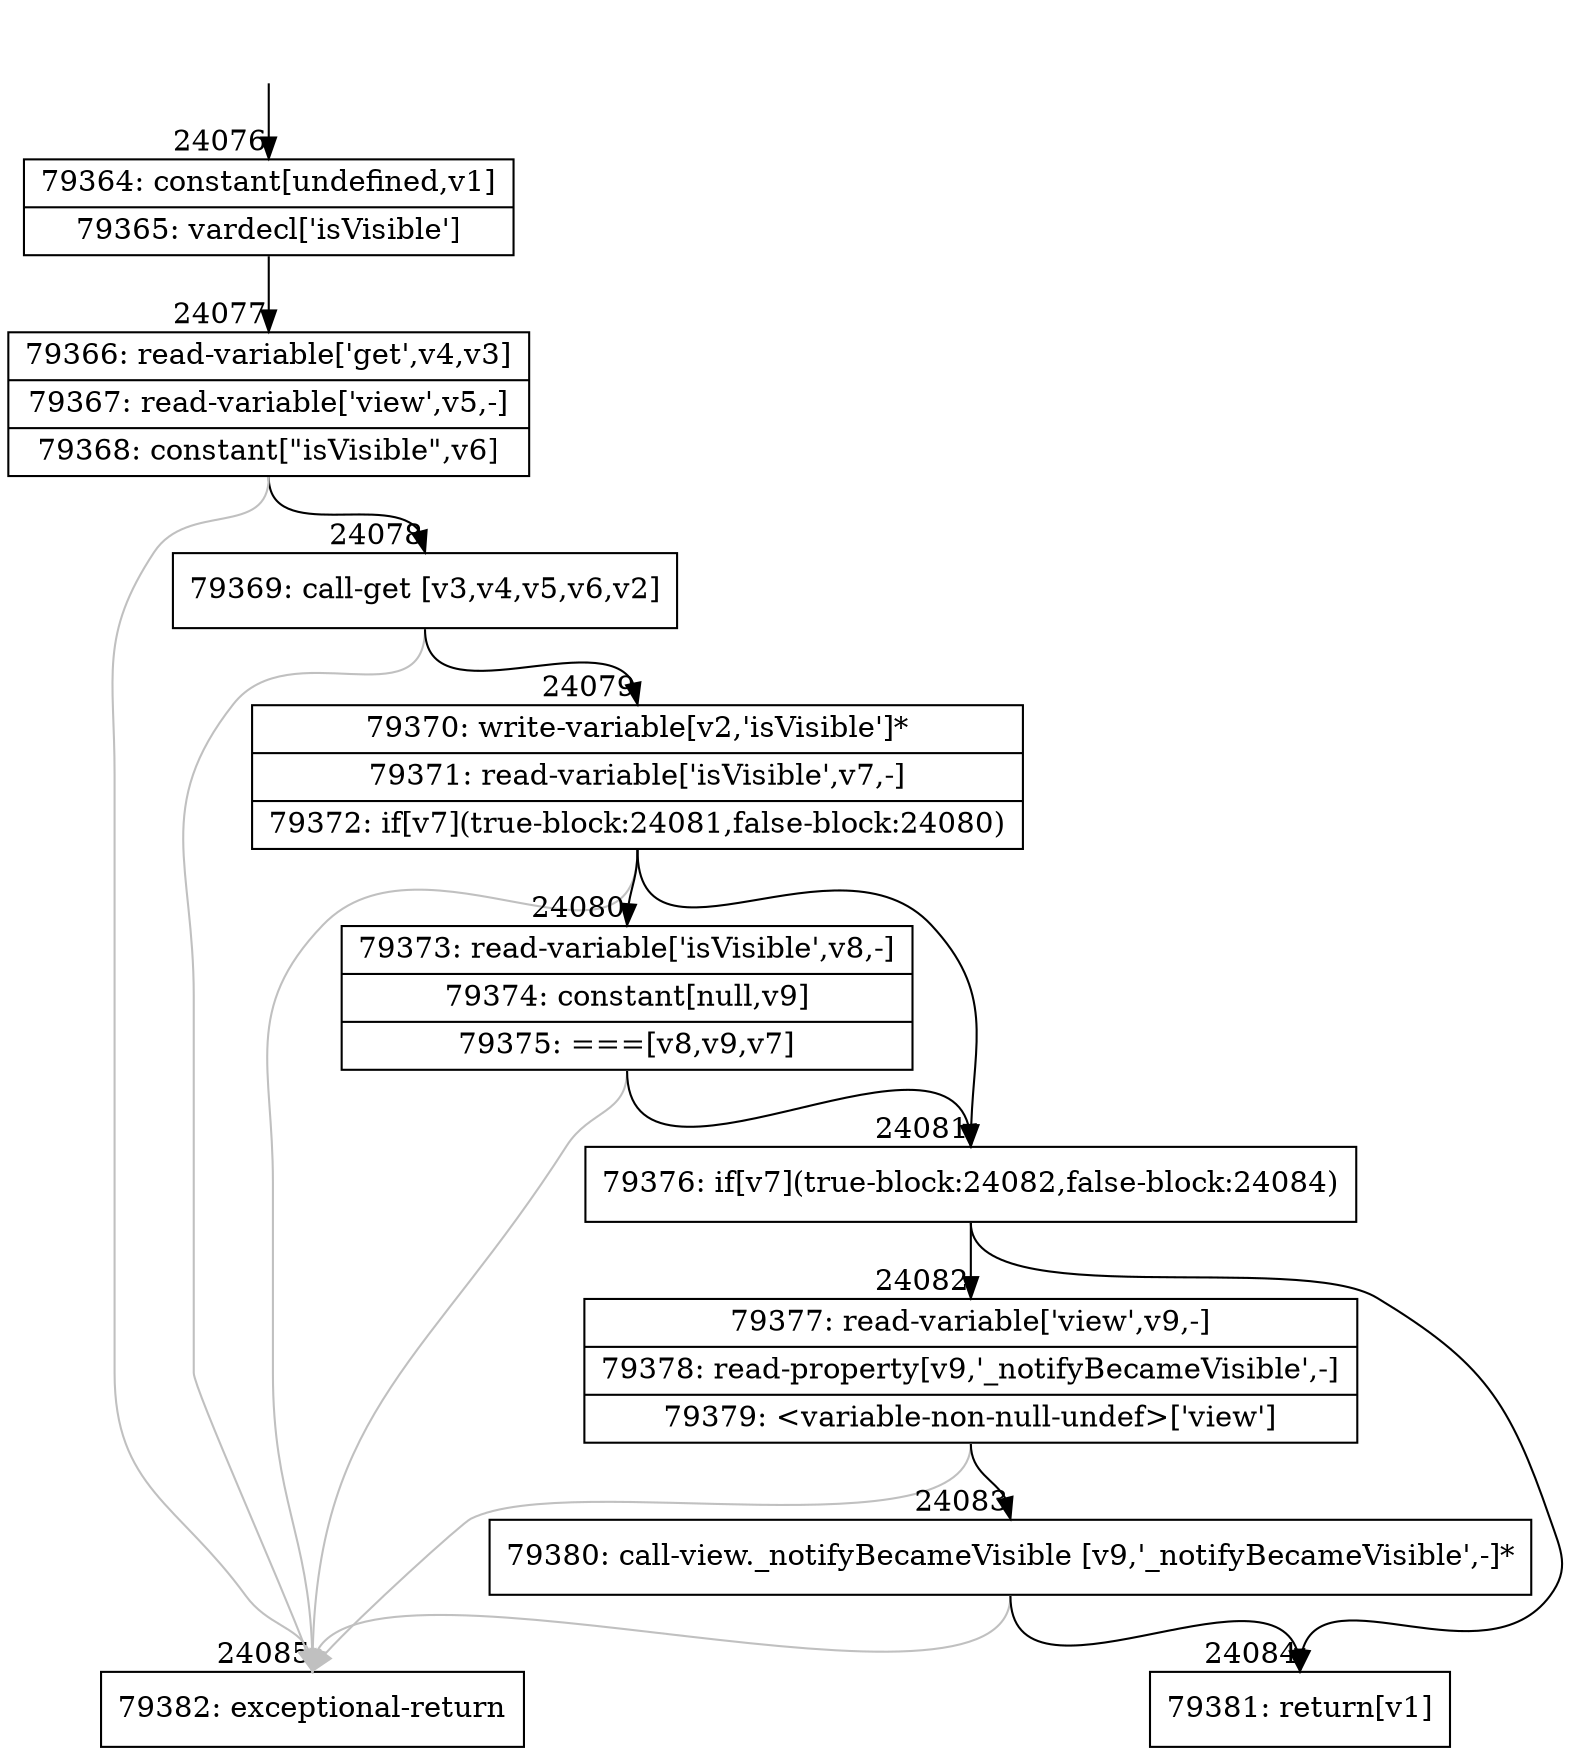digraph {
rankdir="TD"
BB_entry2107[shape=none,label=""];
BB_entry2107 -> BB24076 [tailport=s, headport=n, headlabel="    24076"]
BB24076 [shape=record label="{79364: constant[undefined,v1]|79365: vardecl['isVisible']}" ] 
BB24076 -> BB24077 [tailport=s, headport=n, headlabel="      24077"]
BB24077 [shape=record label="{79366: read-variable['get',v4,v3]|79367: read-variable['view',v5,-]|79368: constant[\"isVisible\",v6]}" ] 
BB24077 -> BB24078 [tailport=s, headport=n, headlabel="      24078"]
BB24077 -> BB24085 [tailport=s, headport=n, color=gray, headlabel="      24085"]
BB24078 [shape=record label="{79369: call-get [v3,v4,v5,v6,v2]}" ] 
BB24078 -> BB24079 [tailport=s, headport=n, headlabel="      24079"]
BB24078 -> BB24085 [tailport=s, headport=n, color=gray]
BB24079 [shape=record label="{79370: write-variable[v2,'isVisible']*|79371: read-variable['isVisible',v7,-]|79372: if[v7](true-block:24081,false-block:24080)}" ] 
BB24079 -> BB24081 [tailport=s, headport=n, headlabel="      24081"]
BB24079 -> BB24080 [tailport=s, headport=n, headlabel="      24080"]
BB24079 -> BB24085 [tailport=s, headport=n, color=gray]
BB24080 [shape=record label="{79373: read-variable['isVisible',v8,-]|79374: constant[null,v9]|79375: ===[v8,v9,v7]}" ] 
BB24080 -> BB24081 [tailport=s, headport=n]
BB24080 -> BB24085 [tailport=s, headport=n, color=gray]
BB24081 [shape=record label="{79376: if[v7](true-block:24082,false-block:24084)}" ] 
BB24081 -> BB24082 [tailport=s, headport=n, headlabel="      24082"]
BB24081 -> BB24084 [tailport=s, headport=n, headlabel="      24084"]
BB24082 [shape=record label="{79377: read-variable['view',v9,-]|79378: read-property[v9,'_notifyBecameVisible',-]|79379: \<variable-non-null-undef\>['view']}" ] 
BB24082 -> BB24083 [tailport=s, headport=n, headlabel="      24083"]
BB24082 -> BB24085 [tailport=s, headport=n, color=gray]
BB24083 [shape=record label="{79380: call-view._notifyBecameVisible [v9,'_notifyBecameVisible',-]*}" ] 
BB24083 -> BB24084 [tailport=s, headport=n]
BB24083 -> BB24085 [tailport=s, headport=n, color=gray]
BB24084 [shape=record label="{79381: return[v1]}" ] 
BB24085 [shape=record label="{79382: exceptional-return}" ] 
//#$~ 45581
}
